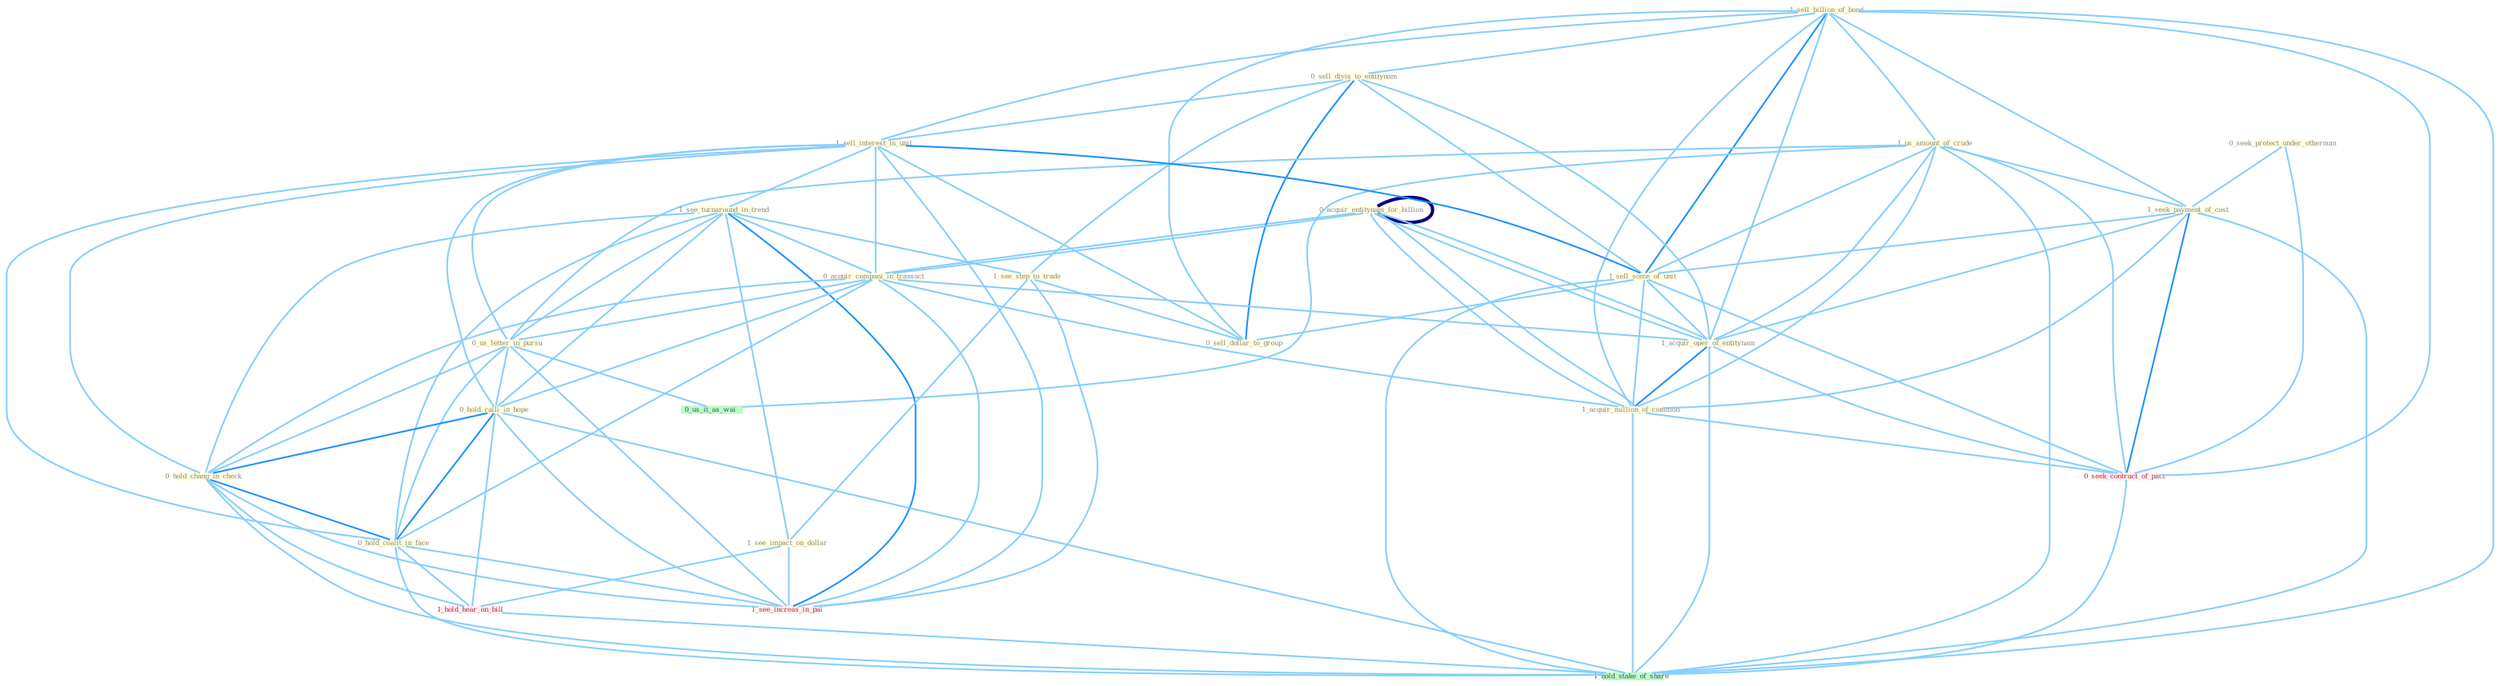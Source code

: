 Graph G{ 
    node
    [shape=polygon,style=filled,width=.5,height=.06,color="#BDFCC9",fixedsize=true,fontsize=4,
    fontcolor="#2f4f4f"];
    {node
    [color="#ffffe0", fontcolor="#8b7d6b"] "0_acquir_entitynam_for_billion " "1_sell_billion_of_bond " "0_sell_divis_to_entitynam " "1_us_amount_of_crude " "0_seek_protect_under_othernum " "1_sell_interest_in_unit " "1_seek_payment_of_cost " "1_see_turnaround_in_trend " "1_sell_some_of_unit " "1_see_step_to_trade " "0_acquir_compani_in_transact " "1_see_impact_on_dollar " "0_us_letter_in_pursu " "1_acquir_oper_of_entitynam " "0_sell_dollar_to_group " "0_hold_ralli_in_hope " "0_hold_chang_in_check " "0_hold_coalit_in_face " "1_acquir_million_of_common "}
{node [color="#fff0f5", fontcolor="#b22222"] "0_seek_contract_of_pact " "1_see_increas_in_pai " "1_hold_hear_on_bill "}
edge [color="#B0E2FF"];

	"0_acquir_entitynam_for_billion " -- "0_acquir_compani_in_transact " [w="1", color="#87cefa" ];
	"0_acquir_entitynam_for_billion " -- "1_acquir_oper_of_entitynam " [w="1", color="#87cefa" ];
	"0_acquir_entitynam_for_billion " -- "1_acquir_million_of_common " [w="1", color="#87cefa" ];
	"0_acquir_entitynam_for_billion " -- "0_acquir_entitynam_for_billion " [w="4", style=bold, color="#000080", len=0.4];
	"1_sell_billion_of_bond " -- "0_sell_divis_to_entitynam " [w="1", color="#87cefa" ];
	"1_sell_billion_of_bond " -- "1_us_amount_of_crude " [w="1", color="#87cefa" ];
	"1_sell_billion_of_bond " -- "1_sell_interest_in_unit " [w="1", color="#87cefa" ];
	"1_sell_billion_of_bond " -- "1_seek_payment_of_cost " [w="1", color="#87cefa" ];
	"1_sell_billion_of_bond " -- "1_sell_some_of_unit " [w="2", color="#1e90ff" , len=0.8];
	"1_sell_billion_of_bond " -- "1_acquir_oper_of_entitynam " [w="1", color="#87cefa" ];
	"1_sell_billion_of_bond " -- "0_sell_dollar_to_group " [w="1", color="#87cefa" ];
	"1_sell_billion_of_bond " -- "1_acquir_million_of_common " [w="1", color="#87cefa" ];
	"1_sell_billion_of_bond " -- "0_seek_contract_of_pact " [w="1", color="#87cefa" ];
	"1_sell_billion_of_bond " -- "1_hold_stake_of_share " [w="1", color="#87cefa" ];
	"0_sell_divis_to_entitynam " -- "1_sell_interest_in_unit " [w="1", color="#87cefa" ];
	"0_sell_divis_to_entitynam " -- "1_sell_some_of_unit " [w="1", color="#87cefa" ];
	"0_sell_divis_to_entitynam " -- "1_see_step_to_trade " [w="1", color="#87cefa" ];
	"0_sell_divis_to_entitynam " -- "1_acquir_oper_of_entitynam " [w="1", color="#87cefa" ];
	"0_sell_divis_to_entitynam " -- "0_sell_dollar_to_group " [w="2", color="#1e90ff" , len=0.8];
	"1_us_amount_of_crude " -- "1_seek_payment_of_cost " [w="1", color="#87cefa" ];
	"1_us_amount_of_crude " -- "1_sell_some_of_unit " [w="1", color="#87cefa" ];
	"1_us_amount_of_crude " -- "0_us_letter_in_pursu " [w="1", color="#87cefa" ];
	"1_us_amount_of_crude " -- "1_acquir_oper_of_entitynam " [w="1", color="#87cefa" ];
	"1_us_amount_of_crude " -- "1_acquir_million_of_common " [w="1", color="#87cefa" ];
	"1_us_amount_of_crude " -- "0_seek_contract_of_pact " [w="1", color="#87cefa" ];
	"1_us_amount_of_crude " -- "0_us_it_as_wai " [w="1", color="#87cefa" ];
	"1_us_amount_of_crude " -- "1_hold_stake_of_share " [w="1", color="#87cefa" ];
	"0_seek_protect_under_othernum " -- "1_seek_payment_of_cost " [w="1", color="#87cefa" ];
	"0_seek_protect_under_othernum " -- "0_seek_contract_of_pact " [w="1", color="#87cefa" ];
	"1_sell_interest_in_unit " -- "1_see_turnaround_in_trend " [w="1", color="#87cefa" ];
	"1_sell_interest_in_unit " -- "1_sell_some_of_unit " [w="2", color="#1e90ff" , len=0.8];
	"1_sell_interest_in_unit " -- "0_acquir_compani_in_transact " [w="1", color="#87cefa" ];
	"1_sell_interest_in_unit " -- "0_us_letter_in_pursu " [w="1", color="#87cefa" ];
	"1_sell_interest_in_unit " -- "0_sell_dollar_to_group " [w="1", color="#87cefa" ];
	"1_sell_interest_in_unit " -- "0_hold_ralli_in_hope " [w="1", color="#87cefa" ];
	"1_sell_interest_in_unit " -- "0_hold_chang_in_check " [w="1", color="#87cefa" ];
	"1_sell_interest_in_unit " -- "0_hold_coalit_in_face " [w="1", color="#87cefa" ];
	"1_sell_interest_in_unit " -- "1_see_increas_in_pai " [w="1", color="#87cefa" ];
	"1_seek_payment_of_cost " -- "1_sell_some_of_unit " [w="1", color="#87cefa" ];
	"1_seek_payment_of_cost " -- "1_acquir_oper_of_entitynam " [w="1", color="#87cefa" ];
	"1_seek_payment_of_cost " -- "1_acquir_million_of_common " [w="1", color="#87cefa" ];
	"1_seek_payment_of_cost " -- "0_seek_contract_of_pact " [w="2", color="#1e90ff" , len=0.8];
	"1_seek_payment_of_cost " -- "1_hold_stake_of_share " [w="1", color="#87cefa" ];
	"1_see_turnaround_in_trend " -- "1_see_step_to_trade " [w="1", color="#87cefa" ];
	"1_see_turnaround_in_trend " -- "0_acquir_compani_in_transact " [w="1", color="#87cefa" ];
	"1_see_turnaround_in_trend " -- "1_see_impact_on_dollar " [w="1", color="#87cefa" ];
	"1_see_turnaround_in_trend " -- "0_us_letter_in_pursu " [w="1", color="#87cefa" ];
	"1_see_turnaround_in_trend " -- "0_hold_ralli_in_hope " [w="1", color="#87cefa" ];
	"1_see_turnaround_in_trend " -- "0_hold_chang_in_check " [w="1", color="#87cefa" ];
	"1_see_turnaround_in_trend " -- "0_hold_coalit_in_face " [w="1", color="#87cefa" ];
	"1_see_turnaround_in_trend " -- "1_see_increas_in_pai " [w="2", color="#1e90ff" , len=0.8];
	"1_sell_some_of_unit " -- "1_acquir_oper_of_entitynam " [w="1", color="#87cefa" ];
	"1_sell_some_of_unit " -- "0_sell_dollar_to_group " [w="1", color="#87cefa" ];
	"1_sell_some_of_unit " -- "1_acquir_million_of_common " [w="1", color="#87cefa" ];
	"1_sell_some_of_unit " -- "0_seek_contract_of_pact " [w="1", color="#87cefa" ];
	"1_sell_some_of_unit " -- "1_hold_stake_of_share " [w="1", color="#87cefa" ];
	"1_see_step_to_trade " -- "1_see_impact_on_dollar " [w="1", color="#87cefa" ];
	"1_see_step_to_trade " -- "0_sell_dollar_to_group " [w="1", color="#87cefa" ];
	"1_see_step_to_trade " -- "1_see_increas_in_pai " [w="1", color="#87cefa" ];
	"0_acquir_compani_in_transact " -- "0_us_letter_in_pursu " [w="1", color="#87cefa" ];
	"0_acquir_compani_in_transact " -- "1_acquir_oper_of_entitynam " [w="1", color="#87cefa" ];
	"0_acquir_compani_in_transact " -- "0_hold_ralli_in_hope " [w="1", color="#87cefa" ];
	"0_acquir_compani_in_transact " -- "0_hold_chang_in_check " [w="1", color="#87cefa" ];
	"0_acquir_compani_in_transact " -- "0_hold_coalit_in_face " [w="1", color="#87cefa" ];
	"0_acquir_compani_in_transact " -- "1_acquir_million_of_common " [w="1", color="#87cefa" ];
	"0_acquir_compani_in_transact " -- "0_acquir_entitynam_for_billion " [w="1", color="#87cefa" ];
	"0_acquir_compani_in_transact " -- "1_see_increas_in_pai " [w="1", color="#87cefa" ];
	"1_see_impact_on_dollar " -- "1_see_increas_in_pai " [w="1", color="#87cefa" ];
	"1_see_impact_on_dollar " -- "1_hold_hear_on_bill " [w="1", color="#87cefa" ];
	"0_us_letter_in_pursu " -- "0_hold_ralli_in_hope " [w="1", color="#87cefa" ];
	"0_us_letter_in_pursu " -- "0_hold_chang_in_check " [w="1", color="#87cefa" ];
	"0_us_letter_in_pursu " -- "0_hold_coalit_in_face " [w="1", color="#87cefa" ];
	"0_us_letter_in_pursu " -- "0_us_it_as_wai " [w="1", color="#87cefa" ];
	"0_us_letter_in_pursu " -- "1_see_increas_in_pai " [w="1", color="#87cefa" ];
	"1_acquir_oper_of_entitynam " -- "1_acquir_million_of_common " [w="2", color="#1e90ff" , len=0.8];
	"1_acquir_oper_of_entitynam " -- "0_seek_contract_of_pact " [w="1", color="#87cefa" ];
	"1_acquir_oper_of_entitynam " -- "0_acquir_entitynam_for_billion " [w="1", color="#87cefa" ];
	"1_acquir_oper_of_entitynam " -- "1_hold_stake_of_share " [w="1", color="#87cefa" ];
	"0_hold_ralli_in_hope " -- "0_hold_chang_in_check " [w="2", color="#1e90ff" , len=0.8];
	"0_hold_ralli_in_hope " -- "0_hold_coalit_in_face " [w="2", color="#1e90ff" , len=0.8];
	"0_hold_ralli_in_hope " -- "1_see_increas_in_pai " [w="1", color="#87cefa" ];
	"0_hold_ralli_in_hope " -- "1_hold_hear_on_bill " [w="1", color="#87cefa" ];
	"0_hold_ralli_in_hope " -- "1_hold_stake_of_share " [w="1", color="#87cefa" ];
	"0_hold_chang_in_check " -- "0_hold_coalit_in_face " [w="2", color="#1e90ff" , len=0.8];
	"0_hold_chang_in_check " -- "1_see_increas_in_pai " [w="1", color="#87cefa" ];
	"0_hold_chang_in_check " -- "1_hold_hear_on_bill " [w="1", color="#87cefa" ];
	"0_hold_chang_in_check " -- "1_hold_stake_of_share " [w="1", color="#87cefa" ];
	"0_hold_coalit_in_face " -- "1_see_increas_in_pai " [w="1", color="#87cefa" ];
	"0_hold_coalit_in_face " -- "1_hold_hear_on_bill " [w="1", color="#87cefa" ];
	"0_hold_coalit_in_face " -- "1_hold_stake_of_share " [w="1", color="#87cefa" ];
	"1_acquir_million_of_common " -- "0_seek_contract_of_pact " [w="1", color="#87cefa" ];
	"1_acquir_million_of_common " -- "0_acquir_entitynam_for_billion " [w="1", color="#87cefa" ];
	"1_acquir_million_of_common " -- "1_hold_stake_of_share " [w="1", color="#87cefa" ];
	"0_seek_contract_of_pact " -- "1_hold_stake_of_share " [w="1", color="#87cefa" ];
	"1_hold_hear_on_bill " -- "1_hold_stake_of_share " [w="1", color="#87cefa" ];
}